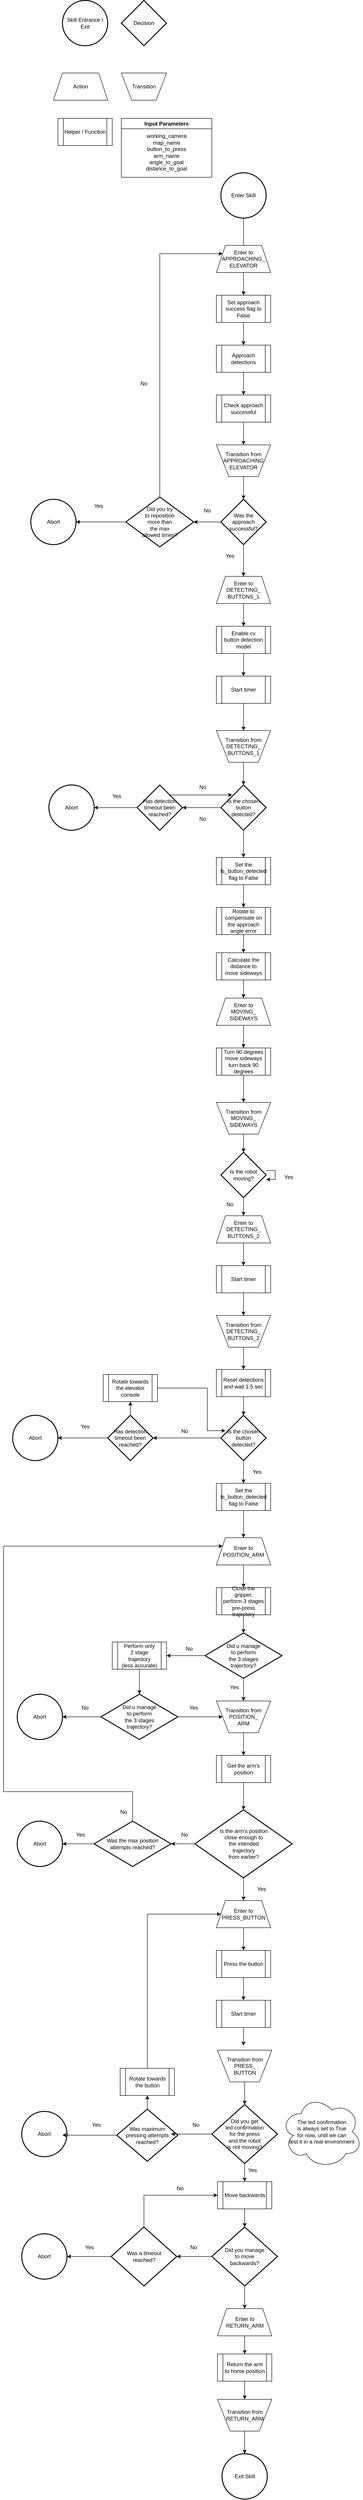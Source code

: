 <mxfile version="22.1.0" type="device">
  <diagram name="Page-1" id="PtlgWNLCU4Q7x1VAp3gz">
    <mxGraphModel dx="3278" dy="908" grid="1" gridSize="10" guides="1" tooltips="1" connect="1" arrows="1" fold="1" page="1" pageScale="1" pageWidth="850" pageHeight="1100" math="0" shadow="0">
      <root>
        <mxCell id="0" />
        <mxCell id="1" parent="0" />
        <mxCell id="Ud5licipkgczo_LB4KbV-1" value="Skill Entrance \ Exit" style="strokeWidth=2;html=1;shape=mxgraph.flowchart.start_2;whiteSpace=wrap;" vertex="1" parent="1">
          <mxGeometry x="-810" y="30" width="100" height="100" as="geometry" />
        </mxCell>
        <mxCell id="Ud5licipkgczo_LB4KbV-3" value="Decision" style="strokeWidth=2;html=1;shape=mxgraph.flowchart.decision;whiteSpace=wrap;" vertex="1" parent="1">
          <mxGeometry x="-680" y="30" width="100" height="100" as="geometry" />
        </mxCell>
        <mxCell id="Ud5licipkgczo_LB4KbV-5" value="Helper / Function" style="shape=process;whiteSpace=wrap;html=1;backgroundOutline=1;" vertex="1" parent="1">
          <mxGeometry x="-820" y="290" width="120" height="60" as="geometry" />
        </mxCell>
        <mxCell id="Ud5licipkgczo_LB4KbV-6" value="Action" style="shape=trapezoid;perimeter=trapezoidPerimeter;whiteSpace=wrap;html=1;fixedSize=1;" vertex="1" parent="1">
          <mxGeometry x="-830" y="190" width="120" height="60" as="geometry" />
        </mxCell>
        <mxCell id="Ud5licipkgczo_LB4KbV-8" value="Transition" style="verticalLabelPosition=middle;verticalAlign=middle;html=1;shape=trapezoid;perimeter=trapezoidPerimeter;whiteSpace=wrap;size=0.23;arcSize=10;flipV=1;labelPosition=center;align=center;" vertex="1" parent="1">
          <mxGeometry x="-680" y="190" width="100" height="60" as="geometry" />
        </mxCell>
        <mxCell id="Ud5licipkgczo_LB4KbV-11" style="edgeStyle=orthogonalEdgeStyle;rounded=0;orthogonalLoop=1;jettySize=auto;html=1;entryX=0.5;entryY=0;entryDx=0;entryDy=0;" edge="1" parent="1" source="Ud5licipkgczo_LB4KbV-9">
          <mxGeometry relative="1" as="geometry">
            <mxPoint x="-410" y="580" as="targetPoint" />
          </mxGeometry>
        </mxCell>
        <mxCell id="Ud5licipkgczo_LB4KbV-9" value="Enter Skill" style="strokeWidth=2;html=1;shape=mxgraph.flowchart.start_2;whiteSpace=wrap;" vertex="1" parent="1">
          <mxGeometry x="-460" y="410" width="100" height="100" as="geometry" />
        </mxCell>
        <mxCell id="Ud5licipkgczo_LB4KbV-16" style="edgeStyle=orthogonalEdgeStyle;rounded=0;orthogonalLoop=1;jettySize=auto;html=1;" edge="1" parent="1" source="Ud5licipkgczo_LB4KbV-12" target="Ud5licipkgczo_LB4KbV-15">
          <mxGeometry relative="1" as="geometry" />
        </mxCell>
        <mxCell id="Ud5licipkgczo_LB4KbV-12" value="&lt;div&gt;Set approach&lt;/div&gt;&lt;div&gt;success flag to&lt;/div&gt;&lt;div&gt;False&lt;br&gt;&lt;/div&gt;" style="shape=process;whiteSpace=wrap;html=1;backgroundOutline=1;" vertex="1" parent="1">
          <mxGeometry x="-470" y="680" width="120" height="60" as="geometry" />
        </mxCell>
        <mxCell id="Ud5licipkgczo_LB4KbV-14" style="edgeStyle=orthogonalEdgeStyle;rounded=0;orthogonalLoop=1;jettySize=auto;html=1;" edge="1" parent="1" source="Ud5licipkgczo_LB4KbV-13" target="Ud5licipkgczo_LB4KbV-12">
          <mxGeometry relative="1" as="geometry" />
        </mxCell>
        <mxCell id="Ud5licipkgczo_LB4KbV-13" value="Enter to&lt;br&gt;APPROACHING_&lt;br&gt;ELEVATOR" style="shape=trapezoid;perimeter=trapezoidPerimeter;whiteSpace=wrap;html=1;fixedSize=1;" vertex="1" parent="1">
          <mxGeometry x="-470" y="570" width="120" height="60" as="geometry" />
        </mxCell>
        <mxCell id="Ud5licipkgczo_LB4KbV-18" style="edgeStyle=orthogonalEdgeStyle;rounded=0;orthogonalLoop=1;jettySize=auto;html=1;entryX=0.5;entryY=0;entryDx=0;entryDy=0;" edge="1" parent="1" source="Ud5licipkgczo_LB4KbV-15" target="Ud5licipkgczo_LB4KbV-17">
          <mxGeometry relative="1" as="geometry" />
        </mxCell>
        <mxCell id="Ud5licipkgczo_LB4KbV-15" value="Approach detections" style="shape=process;whiteSpace=wrap;html=1;backgroundOutline=1;" vertex="1" parent="1">
          <mxGeometry x="-470" y="790" width="120" height="60" as="geometry" />
        </mxCell>
        <mxCell id="Ud5licipkgczo_LB4KbV-20" style="edgeStyle=orthogonalEdgeStyle;rounded=0;orthogonalLoop=1;jettySize=auto;html=1;" edge="1" parent="1" source="Ud5licipkgczo_LB4KbV-17" target="Ud5licipkgczo_LB4KbV-19">
          <mxGeometry relative="1" as="geometry" />
        </mxCell>
        <mxCell id="Ud5licipkgczo_LB4KbV-17" value="Check approach successful" style="shape=process;whiteSpace=wrap;html=1;backgroundOutline=1;" vertex="1" parent="1">
          <mxGeometry x="-470" y="900" width="120" height="60" as="geometry" />
        </mxCell>
        <mxCell id="Ud5licipkgczo_LB4KbV-19" value="&lt;div&gt;Transition from&lt;/div&gt;&lt;div&gt;APPROACHING&lt;br&gt;ELEVATOR&lt;br&gt;&lt;/div&gt;" style="verticalLabelPosition=middle;verticalAlign=middle;html=1;shape=trapezoid;perimeter=trapezoidPerimeter;whiteSpace=wrap;size=0.23;arcSize=10;flipV=1;labelPosition=center;align=center;" vertex="1" parent="1">
          <mxGeometry x="-470" y="1010" width="120" height="70" as="geometry" />
        </mxCell>
        <mxCell id="Ud5licipkgczo_LB4KbV-26" style="edgeStyle=orthogonalEdgeStyle;rounded=0;orthogonalLoop=1;jettySize=auto;html=1;" edge="1" parent="1" source="Ud5licipkgczo_LB4KbV-22" target="Ud5licipkgczo_LB4KbV-25">
          <mxGeometry relative="1" as="geometry" />
        </mxCell>
        <mxCell id="Ud5licipkgczo_LB4KbV-35" style="edgeStyle=orthogonalEdgeStyle;rounded=0;orthogonalLoop=1;jettySize=auto;html=1;" edge="1" parent="1" source="Ud5licipkgczo_LB4KbV-22" target="Ud5licipkgczo_LB4KbV-34">
          <mxGeometry relative="1" as="geometry" />
        </mxCell>
        <mxCell id="Ud5licipkgczo_LB4KbV-22" value="&lt;div&gt;Was the&lt;/div&gt;&lt;div&gt;approach&lt;/div&gt;&lt;div&gt;successful?&lt;br&gt;&lt;/div&gt;" style="strokeWidth=2;html=1;shape=mxgraph.flowchart.decision;whiteSpace=wrap;" vertex="1" parent="1">
          <mxGeometry x="-460" y="1130" width="100" height="100" as="geometry" />
        </mxCell>
        <mxCell id="Ud5licipkgczo_LB4KbV-23" style="edgeStyle=orthogonalEdgeStyle;rounded=0;orthogonalLoop=1;jettySize=auto;html=1;entryX=0.5;entryY=0;entryDx=0;entryDy=0;entryPerimeter=0;" edge="1" parent="1" source="Ud5licipkgczo_LB4KbV-19" target="Ud5licipkgczo_LB4KbV-22">
          <mxGeometry relative="1" as="geometry" />
        </mxCell>
        <mxCell id="Ud5licipkgczo_LB4KbV-27" style="edgeStyle=orthogonalEdgeStyle;rounded=0;orthogonalLoop=1;jettySize=auto;html=1;entryX=0;entryY=0.25;entryDx=0;entryDy=0;" edge="1" parent="1" source="Ud5licipkgczo_LB4KbV-25" target="Ud5licipkgczo_LB4KbV-13">
          <mxGeometry relative="1" as="geometry">
            <Array as="points">
              <mxPoint x="-595" y="589" />
            </Array>
          </mxGeometry>
        </mxCell>
        <mxCell id="Ud5licipkgczo_LB4KbV-33" style="edgeStyle=orthogonalEdgeStyle;rounded=0;orthogonalLoop=1;jettySize=auto;html=1;" edge="1" parent="1" source="Ud5licipkgczo_LB4KbV-25" target="Ud5licipkgczo_LB4KbV-32">
          <mxGeometry relative="1" as="geometry" />
        </mxCell>
        <mxCell id="Ud5licipkgczo_LB4KbV-25" value="&lt;div&gt;Did you try&lt;/div&gt;&lt;div&gt;to reposition&lt;/div&gt;&lt;div&gt;more than&lt;/div&gt;&lt;div&gt;the max&lt;/div&gt;&lt;div&gt;allowed times?&lt;br&gt;&lt;/div&gt;" style="strokeWidth=2;html=1;shape=mxgraph.flowchart.decision;whiteSpace=wrap;" vertex="1" parent="1">
          <mxGeometry x="-670" y="1125" width="150" height="110" as="geometry" />
        </mxCell>
        <mxCell id="Ud5licipkgczo_LB4KbV-28" value="No" style="text;html=1;strokeColor=none;fillColor=none;align=center;verticalAlign=middle;whiteSpace=wrap;rounded=0;" vertex="1" parent="1">
          <mxGeometry x="-520" y="1140" width="60" height="30" as="geometry" />
        </mxCell>
        <mxCell id="Ud5licipkgczo_LB4KbV-30" value="No" style="text;html=1;strokeColor=none;fillColor=none;align=center;verticalAlign=middle;whiteSpace=wrap;rounded=0;" vertex="1" parent="1">
          <mxGeometry x="-660" y="860" width="60" height="30" as="geometry" />
        </mxCell>
        <mxCell id="Ud5licipkgczo_LB4KbV-31" value="Yes" style="text;html=1;strokeColor=none;fillColor=none;align=center;verticalAlign=middle;whiteSpace=wrap;rounded=0;" vertex="1" parent="1">
          <mxGeometry x="-760" y="1130" width="60" height="30" as="geometry" />
        </mxCell>
        <mxCell id="Ud5licipkgczo_LB4KbV-32" value="Abort" style="strokeWidth=2;html=1;shape=mxgraph.flowchart.start_2;whiteSpace=wrap;" vertex="1" parent="1">
          <mxGeometry x="-880" y="1130" width="100" height="100" as="geometry" />
        </mxCell>
        <mxCell id="Ud5licipkgczo_LB4KbV-42" style="edgeStyle=orthogonalEdgeStyle;rounded=0;orthogonalLoop=1;jettySize=auto;html=1;" edge="1" parent="1" source="Ud5licipkgczo_LB4KbV-34" target="Ud5licipkgczo_LB4KbV-41">
          <mxGeometry relative="1" as="geometry" />
        </mxCell>
        <mxCell id="Ud5licipkgczo_LB4KbV-34" value="Enter to&lt;br&gt;DETECTING_&lt;br&gt;BUTTONS_1" style="shape=trapezoid;perimeter=trapezoidPerimeter;whiteSpace=wrap;html=1;fixedSize=1;" vertex="1" parent="1">
          <mxGeometry x="-470" y="1300" width="120" height="60" as="geometry" />
        </mxCell>
        <mxCell id="Ud5licipkgczo_LB4KbV-36" value="Yes" style="text;html=1;strokeColor=none;fillColor=none;align=center;verticalAlign=middle;whiteSpace=wrap;rounded=0;" vertex="1" parent="1">
          <mxGeometry x="-470" y="1240" width="60" height="30" as="geometry" />
        </mxCell>
        <mxCell id="Ud5licipkgczo_LB4KbV-39" value="Input Parameters" style="swimlane;whiteSpace=wrap;html=1;" vertex="1" parent="1">
          <mxGeometry x="-680" y="290" width="200" height="130" as="geometry" />
        </mxCell>
        <mxCell id="Ud5licipkgczo_LB4KbV-40" value="&lt;div&gt;working_camera&lt;/div&gt;&lt;div&gt;map_name&lt;/div&gt;&lt;div&gt;button_to_press&lt;/div&gt;&lt;div&gt;arm_name&lt;/div&gt;&lt;div&gt;angle_to_goal&lt;/div&gt;&lt;div&gt;distance_to_goal&lt;br&gt;&lt;/div&gt;" style="text;html=1;strokeColor=none;fillColor=none;align=center;verticalAlign=middle;whiteSpace=wrap;rounded=0;" vertex="1" parent="Ud5licipkgczo_LB4KbV-39">
          <mxGeometry x="70" y="60" width="60" height="30" as="geometry" />
        </mxCell>
        <mxCell id="Ud5licipkgczo_LB4KbV-44" style="edgeStyle=orthogonalEdgeStyle;rounded=0;orthogonalLoop=1;jettySize=auto;html=1;" edge="1" parent="1" source="Ud5licipkgczo_LB4KbV-41" target="Ud5licipkgczo_LB4KbV-43">
          <mxGeometry relative="1" as="geometry" />
        </mxCell>
        <mxCell id="Ud5licipkgczo_LB4KbV-41" value="&lt;div&gt;Enable cv&lt;/div&gt;&lt;div&gt;button detection&lt;/div&gt;&lt;div&gt;model&lt;br&gt;&lt;/div&gt;" style="shape=process;whiteSpace=wrap;html=1;backgroundOutline=1;" vertex="1" parent="1">
          <mxGeometry x="-470" y="1410" width="120" height="60" as="geometry" />
        </mxCell>
        <mxCell id="Ud5licipkgczo_LB4KbV-46" style="edgeStyle=orthogonalEdgeStyle;rounded=0;orthogonalLoop=1;jettySize=auto;html=1;entryX=0.5;entryY=0;entryDx=0;entryDy=0;" edge="1" parent="1" source="Ud5licipkgczo_LB4KbV-43" target="Ud5licipkgczo_LB4KbV-45">
          <mxGeometry relative="1" as="geometry" />
        </mxCell>
        <mxCell id="Ud5licipkgczo_LB4KbV-43" value="Start timer" style="shape=process;whiteSpace=wrap;html=1;backgroundOutline=1;" vertex="1" parent="1">
          <mxGeometry x="-470" y="1520" width="120" height="60" as="geometry" />
        </mxCell>
        <mxCell id="Ud5licipkgczo_LB4KbV-48" style="edgeStyle=orthogonalEdgeStyle;rounded=0;orthogonalLoop=1;jettySize=auto;html=1;" edge="1" parent="1" source="Ud5licipkgczo_LB4KbV-45" target="Ud5licipkgczo_LB4KbV-47">
          <mxGeometry relative="1" as="geometry" />
        </mxCell>
        <mxCell id="Ud5licipkgczo_LB4KbV-45" value="&lt;div&gt;Transition from&lt;/div&gt;DETECTING_&lt;br&gt;BUTTONS_1" style="verticalLabelPosition=middle;verticalAlign=middle;html=1;shape=trapezoid;perimeter=trapezoidPerimeter;whiteSpace=wrap;size=0.23;arcSize=10;flipV=1;labelPosition=center;align=center;" vertex="1" parent="1">
          <mxGeometry x="-470" y="1640" width="120" height="70" as="geometry" />
        </mxCell>
        <mxCell id="Ud5licipkgczo_LB4KbV-50" style="edgeStyle=orthogonalEdgeStyle;rounded=0;orthogonalLoop=1;jettySize=auto;html=1;" edge="1" parent="1" source="Ud5licipkgczo_LB4KbV-47" target="Ud5licipkgczo_LB4KbV-49">
          <mxGeometry relative="1" as="geometry" />
        </mxCell>
        <mxCell id="Ud5licipkgczo_LB4KbV-58" style="edgeStyle=orthogonalEdgeStyle;rounded=0;orthogonalLoop=1;jettySize=auto;html=1;" edge="1" parent="1" source="Ud5licipkgczo_LB4KbV-47" target="Ud5licipkgczo_LB4KbV-57">
          <mxGeometry relative="1" as="geometry" />
        </mxCell>
        <mxCell id="Ud5licipkgczo_LB4KbV-47" value="&lt;div&gt;Is the chosen&lt;/div&gt;&lt;div&gt;button&lt;/div&gt;&lt;div&gt;detected?&lt;br&gt;&lt;/div&gt;" style="strokeWidth=2;html=1;shape=mxgraph.flowchart.decision;whiteSpace=wrap;" vertex="1" parent="1">
          <mxGeometry x="-460" y="1760" width="100" height="100" as="geometry" />
        </mxCell>
        <mxCell id="Ud5licipkgczo_LB4KbV-49" value="&lt;div&gt;Has detection&lt;/div&gt;&lt;div&gt;timeout been&lt;/div&gt;&lt;div&gt;reached?&lt;br&gt;&lt;/div&gt;" style="strokeWidth=2;html=1;shape=mxgraph.flowchart.decision;whiteSpace=wrap;" vertex="1" parent="1">
          <mxGeometry x="-645" y="1760" width="100" height="100" as="geometry" />
        </mxCell>
        <mxCell id="Ud5licipkgczo_LB4KbV-51" value="Abort" style="strokeWidth=2;html=1;shape=mxgraph.flowchart.start_2;whiteSpace=wrap;" vertex="1" parent="1">
          <mxGeometry x="-840" y="1760" width="100" height="100" as="geometry" />
        </mxCell>
        <mxCell id="Ud5licipkgczo_LB4KbV-52" style="edgeStyle=orthogonalEdgeStyle;rounded=0;orthogonalLoop=1;jettySize=auto;html=1;entryX=1;entryY=0.5;entryDx=0;entryDy=0;entryPerimeter=0;" edge="1" parent="1" source="Ud5licipkgczo_LB4KbV-49" target="Ud5licipkgczo_LB4KbV-51">
          <mxGeometry relative="1" as="geometry" />
        </mxCell>
        <mxCell id="Ud5licipkgczo_LB4KbV-53" value="No" style="text;html=1;strokeColor=none;fillColor=none;align=center;verticalAlign=middle;whiteSpace=wrap;rounded=0;" vertex="1" parent="1">
          <mxGeometry x="-530" y="1820" width="60" height="30" as="geometry" />
        </mxCell>
        <mxCell id="Ud5licipkgczo_LB4KbV-54" value="Yes" style="text;html=1;strokeColor=none;fillColor=none;align=center;verticalAlign=middle;whiteSpace=wrap;rounded=0;" vertex="1" parent="1">
          <mxGeometry x="-720" y="1770" width="60" height="30" as="geometry" />
        </mxCell>
        <mxCell id="Ud5licipkgczo_LB4KbV-55" style="edgeStyle=orthogonalEdgeStyle;rounded=0;orthogonalLoop=1;jettySize=auto;html=1;entryX=0.25;entryY=0.22;entryDx=0;entryDy=0;entryPerimeter=0;exitX=0.72;exitY=0.25;exitDx=0;exitDy=0;exitPerimeter=0;" edge="1" parent="1" source="Ud5licipkgczo_LB4KbV-49" target="Ud5licipkgczo_LB4KbV-47">
          <mxGeometry relative="1" as="geometry">
            <Array as="points">
              <mxPoint x="-573" y="1782" />
            </Array>
          </mxGeometry>
        </mxCell>
        <mxCell id="Ud5licipkgczo_LB4KbV-56" value="No" style="text;html=1;strokeColor=none;fillColor=none;align=center;verticalAlign=middle;whiteSpace=wrap;rounded=0;" vertex="1" parent="1">
          <mxGeometry x="-530" y="1750" width="60" height="30" as="geometry" />
        </mxCell>
        <mxCell id="Ud5licipkgczo_LB4KbV-60" style="edgeStyle=orthogonalEdgeStyle;rounded=0;orthogonalLoop=1;jettySize=auto;html=1;" edge="1" parent="1" source="Ud5licipkgczo_LB4KbV-57" target="Ud5licipkgczo_LB4KbV-59">
          <mxGeometry relative="1" as="geometry" />
        </mxCell>
        <mxCell id="Ud5licipkgczo_LB4KbV-57" value="&lt;div&gt;Set the&lt;/div&gt;&lt;div&gt;Is_button_detected&lt;/div&gt;&lt;div&gt;flag to False&lt;br&gt;&lt;/div&gt;" style="shape=process;whiteSpace=wrap;html=1;backgroundOutline=1;" vertex="1" parent="1">
          <mxGeometry x="-470" y="1920" width="120" height="60" as="geometry" />
        </mxCell>
        <mxCell id="Ud5licipkgczo_LB4KbV-62" style="edgeStyle=orthogonalEdgeStyle;rounded=0;orthogonalLoop=1;jettySize=auto;html=1;entryX=0.5;entryY=0;entryDx=0;entryDy=0;" edge="1" parent="1" source="Ud5licipkgczo_LB4KbV-59" target="Ud5licipkgczo_LB4KbV-61">
          <mxGeometry relative="1" as="geometry" />
        </mxCell>
        <mxCell id="Ud5licipkgczo_LB4KbV-59" value="&lt;div&gt;Rotate to&lt;/div&gt;&lt;div&gt;compensate on&lt;/div&gt;&lt;div&gt;the approach&lt;/div&gt;&lt;div&gt;angle error&lt;br&gt;&lt;/div&gt;" style="shape=process;whiteSpace=wrap;html=1;backgroundOutline=1;" vertex="1" parent="1">
          <mxGeometry x="-470" y="2030" width="120" height="60" as="geometry" />
        </mxCell>
        <mxCell id="Ud5licipkgczo_LB4KbV-64" style="edgeStyle=orthogonalEdgeStyle;rounded=0;orthogonalLoop=1;jettySize=auto;html=1;entryX=0.5;entryY=0;entryDx=0;entryDy=0;" edge="1" parent="1" source="Ud5licipkgczo_LB4KbV-61">
          <mxGeometry relative="1" as="geometry">
            <mxPoint x="-410" y="2230" as="targetPoint" />
          </mxGeometry>
        </mxCell>
        <mxCell id="Ud5licipkgczo_LB4KbV-61" value="&lt;div&gt;Calculate the&lt;/div&gt;&lt;div&gt;distance to&lt;/div&gt;&lt;div&gt;move sideways&lt;br&gt;&lt;/div&gt;" style="shape=process;whiteSpace=wrap;html=1;backgroundOutline=1;" vertex="1" parent="1">
          <mxGeometry x="-470" y="2130" width="120" height="60" as="geometry" />
        </mxCell>
        <mxCell id="Ud5licipkgczo_LB4KbV-67" style="edgeStyle=orthogonalEdgeStyle;rounded=0;orthogonalLoop=1;jettySize=auto;html=1;" edge="1" parent="1" source="Ud5licipkgczo_LB4KbV-65" target="Ud5licipkgczo_LB4KbV-66">
          <mxGeometry relative="1" as="geometry" />
        </mxCell>
        <mxCell id="Ud5licipkgczo_LB4KbV-65" value="&lt;div&gt;Enter to&lt;/div&gt;&lt;div&gt;MOVING_&lt;br&gt;SIDEWAYS&lt;br&gt;&lt;/div&gt;" style="shape=trapezoid;perimeter=trapezoidPerimeter;whiteSpace=wrap;html=1;fixedSize=1;" vertex="1" parent="1">
          <mxGeometry x="-470" y="2230" width="120" height="60" as="geometry" />
        </mxCell>
        <mxCell id="Ud5licipkgczo_LB4KbV-69" style="edgeStyle=orthogonalEdgeStyle;rounded=0;orthogonalLoop=1;jettySize=auto;html=1;entryX=0.5;entryY=0;entryDx=0;entryDy=0;" edge="1" parent="1" source="Ud5licipkgczo_LB4KbV-66" target="Ud5licipkgczo_LB4KbV-68">
          <mxGeometry relative="1" as="geometry" />
        </mxCell>
        <mxCell id="Ud5licipkgczo_LB4KbV-66" value="&lt;div&gt;Turn 90 degrees&lt;/div&gt;&lt;div&gt;move sideways&lt;/div&gt;&lt;div&gt;turn back 90 degrees&lt;br&gt;&lt;/div&gt;" style="shape=process;whiteSpace=wrap;html=1;backgroundOutline=1;" vertex="1" parent="1">
          <mxGeometry x="-470" y="2340" width="120" height="60" as="geometry" />
        </mxCell>
        <mxCell id="Ud5licipkgczo_LB4KbV-71" style="edgeStyle=orthogonalEdgeStyle;rounded=0;orthogonalLoop=1;jettySize=auto;html=1;" edge="1" parent="1" source="Ud5licipkgczo_LB4KbV-68" target="Ud5licipkgczo_LB4KbV-70">
          <mxGeometry relative="1" as="geometry" />
        </mxCell>
        <mxCell id="Ud5licipkgczo_LB4KbV-68" value="&lt;div&gt;Transition from&lt;/div&gt;MOVING_&lt;br&gt;SIDEWAYS" style="verticalLabelPosition=middle;verticalAlign=middle;html=1;shape=trapezoid;perimeter=trapezoidPerimeter;whiteSpace=wrap;size=0.23;arcSize=10;flipV=1;labelPosition=center;align=center;" vertex="1" parent="1">
          <mxGeometry x="-470" y="2460" width="120" height="70" as="geometry" />
        </mxCell>
        <mxCell id="Ud5licipkgczo_LB4KbV-75" style="edgeStyle=orthogonalEdgeStyle;rounded=0;orthogonalLoop=1;jettySize=auto;html=1;entryX=0.5;entryY=0;entryDx=0;entryDy=0;" edge="1" parent="1" source="Ud5licipkgczo_LB4KbV-70" target="Ud5licipkgczo_LB4KbV-74">
          <mxGeometry relative="1" as="geometry" />
        </mxCell>
        <mxCell id="Ud5licipkgczo_LB4KbV-70" value="&lt;div&gt;Is the robot&lt;/div&gt;&lt;div&gt;moving?&lt;br&gt;&lt;/div&gt;" style="strokeWidth=2;html=1;shape=mxgraph.flowchart.decision;whiteSpace=wrap;" vertex="1" parent="1">
          <mxGeometry x="-460" y="2570" width="100" height="100" as="geometry" />
        </mxCell>
        <mxCell id="Ud5licipkgczo_LB4KbV-72" style="edgeStyle=orthogonalEdgeStyle;rounded=0;orthogonalLoop=1;jettySize=auto;html=1;" edge="1" parent="1" source="Ud5licipkgczo_LB4KbV-70" target="Ud5licipkgczo_LB4KbV-70">
          <mxGeometry relative="1" as="geometry" />
        </mxCell>
        <mxCell id="Ud5licipkgczo_LB4KbV-73" value="Yes" style="text;html=1;strokeColor=none;fillColor=none;align=center;verticalAlign=middle;whiteSpace=wrap;rounded=0;" vertex="1" parent="1">
          <mxGeometry x="-340" y="2610" width="60" height="30" as="geometry" />
        </mxCell>
        <mxCell id="Ud5licipkgczo_LB4KbV-78" style="edgeStyle=orthogonalEdgeStyle;rounded=0;orthogonalLoop=1;jettySize=auto;html=1;" edge="1" parent="1" source="Ud5licipkgczo_LB4KbV-74">
          <mxGeometry relative="1" as="geometry">
            <mxPoint x="-410" y="2820" as="targetPoint" />
          </mxGeometry>
        </mxCell>
        <mxCell id="Ud5licipkgczo_LB4KbV-74" value="&lt;div&gt;Enter to&lt;/div&gt;DETECTING_&lt;br&gt;BUTTONS_2" style="shape=trapezoid;perimeter=trapezoidPerimeter;whiteSpace=wrap;html=1;fixedSize=1;" vertex="1" parent="1">
          <mxGeometry x="-470" y="2710" width="120" height="60" as="geometry" />
        </mxCell>
        <mxCell id="Ud5licipkgczo_LB4KbV-76" value="No" style="text;html=1;strokeColor=none;fillColor=none;align=center;verticalAlign=middle;whiteSpace=wrap;rounded=0;" vertex="1" parent="1">
          <mxGeometry x="-470" y="2670" width="60" height="30" as="geometry" />
        </mxCell>
        <mxCell id="Ud5licipkgczo_LB4KbV-82" style="edgeStyle=orthogonalEdgeStyle;rounded=0;orthogonalLoop=1;jettySize=auto;html=1;entryX=0.5;entryY=0;entryDx=0;entryDy=0;" edge="1" parent="1" source="Ud5licipkgczo_LB4KbV-79" target="Ud5licipkgczo_LB4KbV-81">
          <mxGeometry relative="1" as="geometry" />
        </mxCell>
        <mxCell id="Ud5licipkgczo_LB4KbV-79" value="Start timer" style="shape=process;whiteSpace=wrap;html=1;backgroundOutline=1;" vertex="1" parent="1">
          <mxGeometry x="-470" y="2820" width="120" height="60" as="geometry" />
        </mxCell>
        <mxCell id="Ud5licipkgczo_LB4KbV-84" style="edgeStyle=orthogonalEdgeStyle;rounded=0;orthogonalLoop=1;jettySize=auto;html=1;entryX=0.5;entryY=0;entryDx=0;entryDy=0;" edge="1" parent="1" source="Ud5licipkgczo_LB4KbV-81" target="Ud5licipkgczo_LB4KbV-83">
          <mxGeometry relative="1" as="geometry" />
        </mxCell>
        <mxCell id="Ud5licipkgczo_LB4KbV-81" value="&lt;div&gt;Transition from&lt;/div&gt;DETECTING_&lt;br&gt;BUTTONS_2" style="verticalLabelPosition=middle;verticalAlign=middle;html=1;shape=trapezoid;perimeter=trapezoidPerimeter;whiteSpace=wrap;size=0.23;arcSize=10;flipV=1;labelPosition=center;align=center;" vertex="1" parent="1">
          <mxGeometry x="-470" y="2930" width="120" height="70" as="geometry" />
        </mxCell>
        <mxCell id="Ud5licipkgczo_LB4KbV-86" style="edgeStyle=orthogonalEdgeStyle;rounded=0;orthogonalLoop=1;jettySize=auto;html=1;" edge="1" parent="1" source="Ud5licipkgczo_LB4KbV-83" target="Ud5licipkgczo_LB4KbV-85">
          <mxGeometry relative="1" as="geometry" />
        </mxCell>
        <mxCell id="Ud5licipkgczo_LB4KbV-83" value="&lt;div&gt;Reset detections&lt;/div&gt;&lt;div&gt;and wait 1.5 sec&lt;br&gt;&lt;/div&gt;" style="shape=process;whiteSpace=wrap;html=1;backgroundOutline=1;" vertex="1" parent="1">
          <mxGeometry x="-470" y="3049" width="120" height="60" as="geometry" />
        </mxCell>
        <mxCell id="Ud5licipkgczo_LB4KbV-88" style="edgeStyle=orthogonalEdgeStyle;rounded=0;orthogonalLoop=1;jettySize=auto;html=1;" edge="1" parent="1" source="Ud5licipkgczo_LB4KbV-85" target="Ud5licipkgczo_LB4KbV-87">
          <mxGeometry relative="1" as="geometry" />
        </mxCell>
        <mxCell id="Ud5licipkgczo_LB4KbV-97" style="edgeStyle=orthogonalEdgeStyle;rounded=0;orthogonalLoop=1;jettySize=auto;html=1;" edge="1" parent="1" source="Ud5licipkgczo_LB4KbV-85" target="Ud5licipkgczo_LB4KbV-96">
          <mxGeometry relative="1" as="geometry" />
        </mxCell>
        <mxCell id="Ud5licipkgczo_LB4KbV-85" value="&lt;div&gt;Is the chosen&lt;/div&gt;&lt;div&gt;button&lt;/div&gt;&lt;div&gt;detected?&lt;br&gt;&lt;/div&gt;" style="strokeWidth=2;html=1;shape=mxgraph.flowchart.decision;whiteSpace=wrap;" vertex="1" parent="1">
          <mxGeometry x="-460" y="3150" width="100" height="100" as="geometry" />
        </mxCell>
        <mxCell id="Ud5licipkgczo_LB4KbV-94" style="edgeStyle=orthogonalEdgeStyle;rounded=0;orthogonalLoop=1;jettySize=auto;html=1;entryX=0.5;entryY=1;entryDx=0;entryDy=0;" edge="1" parent="1" source="Ud5licipkgczo_LB4KbV-87" target="Ud5licipkgczo_LB4KbV-93">
          <mxGeometry relative="1" as="geometry" />
        </mxCell>
        <mxCell id="Ud5licipkgczo_LB4KbV-87" value="&lt;div&gt;Has detection&lt;/div&gt;&lt;div&gt;timeout been&lt;/div&gt;&lt;div&gt;reached?&lt;br&gt;&lt;/div&gt;" style="strokeWidth=2;html=1;shape=mxgraph.flowchart.decision;whiteSpace=wrap;" vertex="1" parent="1">
          <mxGeometry x="-710" y="3150" width="100" height="100" as="geometry" />
        </mxCell>
        <mxCell id="Ud5licipkgczo_LB4KbV-89" value="Abort" style="strokeWidth=2;html=1;shape=mxgraph.flowchart.start_2;whiteSpace=wrap;" vertex="1" parent="1">
          <mxGeometry x="-920" y="3150" width="100" height="100" as="geometry" />
        </mxCell>
        <mxCell id="Ud5licipkgczo_LB4KbV-90" style="edgeStyle=orthogonalEdgeStyle;rounded=0;orthogonalLoop=1;jettySize=auto;html=1;entryX=1;entryY=0.5;entryDx=0;entryDy=0;entryPerimeter=0;" edge="1" parent="1" source="Ud5licipkgczo_LB4KbV-87" target="Ud5licipkgczo_LB4KbV-89">
          <mxGeometry relative="1" as="geometry" />
        </mxCell>
        <mxCell id="Ud5licipkgczo_LB4KbV-91" value="Yes" style="text;html=1;strokeColor=none;fillColor=none;align=center;verticalAlign=middle;whiteSpace=wrap;rounded=0;" vertex="1" parent="1">
          <mxGeometry x="-790" y="3160" width="60" height="30" as="geometry" />
        </mxCell>
        <mxCell id="Ud5licipkgczo_LB4KbV-92" value="No" style="text;html=1;strokeColor=none;fillColor=none;align=center;verticalAlign=middle;whiteSpace=wrap;rounded=0;" vertex="1" parent="1">
          <mxGeometry x="-570" y="3170" width="60" height="30" as="geometry" />
        </mxCell>
        <mxCell id="Ud5licipkgczo_LB4KbV-93" value="&lt;div&gt;Rotate towards&lt;/div&gt;&lt;div&gt;the elevator&lt;/div&gt;&lt;div&gt;console&lt;br&gt;&lt;/div&gt;" style="shape=process;whiteSpace=wrap;html=1;backgroundOutline=1;" vertex="1" parent="1">
          <mxGeometry x="-720" y="3060" width="120" height="60" as="geometry" />
        </mxCell>
        <mxCell id="Ud5licipkgczo_LB4KbV-95" style="edgeStyle=orthogonalEdgeStyle;rounded=0;orthogonalLoop=1;jettySize=auto;html=1;" edge="1" parent="1" source="Ud5licipkgczo_LB4KbV-93">
          <mxGeometry relative="1" as="geometry">
            <mxPoint x="-450" y="3184" as="targetPoint" />
            <Array as="points">
              <mxPoint x="-490" y="3090" />
              <mxPoint x="-490" y="3184" />
            </Array>
          </mxGeometry>
        </mxCell>
        <mxCell id="Ud5licipkgczo_LB4KbV-100" style="edgeStyle=orthogonalEdgeStyle;rounded=0;orthogonalLoop=1;jettySize=auto;html=1;" edge="1" parent="1" source="Ud5licipkgczo_LB4KbV-96" target="Ud5licipkgczo_LB4KbV-99">
          <mxGeometry relative="1" as="geometry" />
        </mxCell>
        <mxCell id="Ud5licipkgczo_LB4KbV-96" value="&lt;div&gt;Set the&lt;/div&gt;&lt;div&gt;Is_button_detected&lt;/div&gt;&lt;div&gt;flag to False&lt;br&gt;&lt;/div&gt;" style="shape=process;whiteSpace=wrap;html=1;backgroundOutline=1;" vertex="1" parent="1">
          <mxGeometry x="-470" y="3300" width="120" height="60" as="geometry" />
        </mxCell>
        <mxCell id="Ud5licipkgczo_LB4KbV-98" value="Yes" style="text;html=1;strokeColor=none;fillColor=none;align=center;verticalAlign=middle;whiteSpace=wrap;rounded=0;" vertex="1" parent="1">
          <mxGeometry x="-410" y="3260" width="60" height="30" as="geometry" />
        </mxCell>
        <mxCell id="Ud5licipkgczo_LB4KbV-102" style="edgeStyle=orthogonalEdgeStyle;rounded=0;orthogonalLoop=1;jettySize=auto;html=1;" edge="1" parent="1" source="Ud5licipkgczo_LB4KbV-99" target="Ud5licipkgczo_LB4KbV-101">
          <mxGeometry relative="1" as="geometry" />
        </mxCell>
        <mxCell id="Ud5licipkgczo_LB4KbV-99" value="&lt;div&gt;Enter to&lt;/div&gt;POSITION_ARM" style="shape=trapezoid;perimeter=trapezoidPerimeter;whiteSpace=wrap;html=1;fixedSize=1;" vertex="1" parent="1">
          <mxGeometry x="-470" y="3420" width="120" height="60" as="geometry" />
        </mxCell>
        <mxCell id="Ud5licipkgczo_LB4KbV-105" style="edgeStyle=orthogonalEdgeStyle;rounded=0;orthogonalLoop=1;jettySize=auto;html=1;" edge="1" parent="1" source="Ud5licipkgczo_LB4KbV-101" target="Ud5licipkgczo_LB4KbV-104">
          <mxGeometry relative="1" as="geometry" />
        </mxCell>
        <mxCell id="Ud5licipkgczo_LB4KbV-101" value="&lt;div&gt;Close the gripper,&lt;/div&gt;&lt;div&gt;perform 3 stages&lt;/div&gt;&lt;div&gt;pre-press trajectory&lt;br&gt;&lt;/div&gt;" style="shape=process;whiteSpace=wrap;html=1;backgroundOutline=1;" vertex="1" parent="1">
          <mxGeometry x="-470" y="3530" width="120" height="60" as="geometry" />
        </mxCell>
        <mxCell id="Ud5licipkgczo_LB4KbV-107" style="edgeStyle=orthogonalEdgeStyle;rounded=0;orthogonalLoop=1;jettySize=auto;html=1;entryX=1;entryY=0.5;entryDx=0;entryDy=0;" edge="1" parent="1" source="Ud5licipkgczo_LB4KbV-104" target="Ud5licipkgczo_LB4KbV-106">
          <mxGeometry relative="1" as="geometry" />
        </mxCell>
        <mxCell id="Ud5licipkgczo_LB4KbV-111" style="edgeStyle=orthogonalEdgeStyle;rounded=0;orthogonalLoop=1;jettySize=auto;html=1;entryX=0.5;entryY=0;entryDx=0;entryDy=0;" edge="1" parent="1" source="Ud5licipkgczo_LB4KbV-104" target="Ud5licipkgczo_LB4KbV-110">
          <mxGeometry relative="1" as="geometry" />
        </mxCell>
        <mxCell id="Ud5licipkgczo_LB4KbV-104" value="&lt;div&gt;Did u manage&lt;/div&gt;&lt;div&gt;to perform&lt;/div&gt;&lt;div&gt;the 3 stages&lt;/div&gt;&lt;div&gt;trajectory?&lt;br&gt;&lt;/div&gt;" style="strokeWidth=2;html=1;shape=mxgraph.flowchart.decision;whiteSpace=wrap;" vertex="1" parent="1">
          <mxGeometry x="-495" y="3630" width="170" height="100" as="geometry" />
        </mxCell>
        <mxCell id="Ud5licipkgczo_LB4KbV-109" style="edgeStyle=orthogonalEdgeStyle;rounded=0;orthogonalLoop=1;jettySize=auto;html=1;" edge="1" parent="1" source="Ud5licipkgczo_LB4KbV-106" target="Ud5licipkgczo_LB4KbV-108">
          <mxGeometry relative="1" as="geometry" />
        </mxCell>
        <mxCell id="Ud5licipkgczo_LB4KbV-106" value="&lt;div&gt;Perform only&lt;/div&gt;&lt;div&gt;2 stage&lt;/div&gt;&lt;div&gt;trajectory&lt;/div&gt;&lt;div&gt;(less accurate)&lt;br&gt;&lt;/div&gt;" style="shape=process;whiteSpace=wrap;html=1;backgroundOutline=1;" vertex="1" parent="1">
          <mxGeometry x="-700" y="3650" width="120" height="60" as="geometry" />
        </mxCell>
        <mxCell id="Ud5licipkgczo_LB4KbV-112" style="edgeStyle=orthogonalEdgeStyle;rounded=0;orthogonalLoop=1;jettySize=auto;html=1;entryX=0;entryY=0.5;entryDx=0;entryDy=0;" edge="1" parent="1" source="Ud5licipkgczo_LB4KbV-108" target="Ud5licipkgczo_LB4KbV-110">
          <mxGeometry relative="1" as="geometry" />
        </mxCell>
        <mxCell id="Ud5licipkgczo_LB4KbV-117" style="edgeStyle=orthogonalEdgeStyle;rounded=0;orthogonalLoop=1;jettySize=auto;html=1;" edge="1" parent="1" source="Ud5licipkgczo_LB4KbV-108" target="Ud5licipkgczo_LB4KbV-116">
          <mxGeometry relative="1" as="geometry" />
        </mxCell>
        <mxCell id="Ud5licipkgczo_LB4KbV-108" value="&lt;div&gt;Did u manage&lt;/div&gt;&lt;div&gt;to perform&lt;/div&gt;&lt;div&gt;the 3 stages&lt;/div&gt;&lt;div&gt;trajectory?&lt;br&gt;&lt;/div&gt;" style="strokeWidth=2;html=1;shape=mxgraph.flowchart.decision;whiteSpace=wrap;" vertex="1" parent="1">
          <mxGeometry x="-725" y="3765" width="170" height="100" as="geometry" />
        </mxCell>
        <mxCell id="Ud5licipkgczo_LB4KbV-120" style="edgeStyle=orthogonalEdgeStyle;rounded=0;orthogonalLoop=1;jettySize=auto;html=1;" edge="1" parent="1" source="Ud5licipkgczo_LB4KbV-110" target="Ud5licipkgczo_LB4KbV-119">
          <mxGeometry relative="1" as="geometry" />
        </mxCell>
        <mxCell id="Ud5licipkgczo_LB4KbV-110" value="&lt;div&gt;Transition from&lt;/div&gt;POSITION_&lt;br&gt;ARM" style="verticalLabelPosition=middle;verticalAlign=middle;html=1;shape=trapezoid;perimeter=trapezoidPerimeter;whiteSpace=wrap;size=0.23;arcSize=10;flipV=1;labelPosition=center;align=center;" vertex="1" parent="1">
          <mxGeometry x="-470" y="3780" width="120" height="70" as="geometry" />
        </mxCell>
        <mxCell id="Ud5licipkgczo_LB4KbV-113" value="Yes" style="text;html=1;strokeColor=none;fillColor=none;align=center;verticalAlign=middle;whiteSpace=wrap;rounded=0;" vertex="1" parent="1">
          <mxGeometry x="-460" y="3735" width="60" height="30" as="geometry" />
        </mxCell>
        <mxCell id="Ud5licipkgczo_LB4KbV-114" value="Yes" style="text;html=1;strokeColor=none;fillColor=none;align=center;verticalAlign=middle;whiteSpace=wrap;rounded=0;" vertex="1" parent="1">
          <mxGeometry x="-550" y="3780" width="60" height="30" as="geometry" />
        </mxCell>
        <mxCell id="Ud5licipkgczo_LB4KbV-115" value="No" style="text;html=1;strokeColor=none;fillColor=none;align=center;verticalAlign=middle;whiteSpace=wrap;rounded=0;" vertex="1" parent="1">
          <mxGeometry x="-560" y="3650" width="60" height="30" as="geometry" />
        </mxCell>
        <mxCell id="Ud5licipkgczo_LB4KbV-116" value="Abort" style="strokeWidth=2;html=1;shape=mxgraph.flowchart.start_2;whiteSpace=wrap;" vertex="1" parent="1">
          <mxGeometry x="-910" y="3765" width="100" height="100" as="geometry" />
        </mxCell>
        <mxCell id="Ud5licipkgczo_LB4KbV-118" value="No" style="text;html=1;strokeColor=none;fillColor=none;align=center;verticalAlign=middle;whiteSpace=wrap;rounded=0;" vertex="1" parent="1">
          <mxGeometry x="-790" y="3780" width="60" height="30" as="geometry" />
        </mxCell>
        <mxCell id="Ud5licipkgczo_LB4KbV-119" value="&lt;div&gt;Get the arm&#39;s&lt;/div&gt;&lt;div&gt;position&lt;br&gt;&lt;/div&gt;" style="shape=process;whiteSpace=wrap;html=1;backgroundOutline=1;" vertex="1" parent="1">
          <mxGeometry x="-470" y="3900" width="120" height="60" as="geometry" />
        </mxCell>
        <mxCell id="Ud5licipkgczo_LB4KbV-124" style="edgeStyle=orthogonalEdgeStyle;rounded=0;orthogonalLoop=1;jettySize=auto;html=1;" edge="1" parent="1" source="Ud5licipkgczo_LB4KbV-121" target="Ud5licipkgczo_LB4KbV-123">
          <mxGeometry relative="1" as="geometry" />
        </mxCell>
        <mxCell id="Ud5licipkgczo_LB4KbV-121" value="&lt;div&gt;Is the arm&#39;s position&lt;/div&gt;&lt;div&gt;close enough to&lt;/div&gt;&lt;div&gt;the intended&lt;/div&gt;&lt;div&gt;trajectory&lt;/div&gt;&lt;div&gt;from earlier?&lt;br&gt;&lt;/div&gt;" style="strokeWidth=2;html=1;shape=mxgraph.flowchart.decision;whiteSpace=wrap;" vertex="1" parent="1">
          <mxGeometry x="-517.5" y="4020" width="215" height="150" as="geometry" />
        </mxCell>
        <mxCell id="Ud5licipkgczo_LB4KbV-122" style="edgeStyle=orthogonalEdgeStyle;rounded=0;orthogonalLoop=1;jettySize=auto;html=1;entryX=0.5;entryY=0;entryDx=0;entryDy=0;entryPerimeter=0;" edge="1" parent="1" source="Ud5licipkgczo_LB4KbV-119" target="Ud5licipkgczo_LB4KbV-121">
          <mxGeometry relative="1" as="geometry" />
        </mxCell>
        <mxCell id="Ud5licipkgczo_LB4KbV-135" style="edgeStyle=orthogonalEdgeStyle;rounded=0;orthogonalLoop=1;jettySize=auto;html=1;entryX=0.5;entryY=0;entryDx=0;entryDy=0;" edge="1" parent="1" source="Ud5licipkgczo_LB4KbV-123" target="Ud5licipkgczo_LB4KbV-134">
          <mxGeometry relative="1" as="geometry" />
        </mxCell>
        <mxCell id="Ud5licipkgczo_LB4KbV-123" value="&lt;div&gt;Enter to&lt;/div&gt;PRESS_BUTTON" style="shape=trapezoid;perimeter=trapezoidPerimeter;whiteSpace=wrap;html=1;fixedSize=1;" vertex="1" parent="1">
          <mxGeometry x="-470" y="4220" width="120" height="60" as="geometry" />
        </mxCell>
        <mxCell id="Ud5licipkgczo_LB4KbV-128" style="edgeStyle=orthogonalEdgeStyle;rounded=0;orthogonalLoop=1;jettySize=auto;html=1;" edge="1" parent="1" source="Ud5licipkgczo_LB4KbV-125" target="Ud5licipkgczo_LB4KbV-127">
          <mxGeometry relative="1" as="geometry" />
        </mxCell>
        <mxCell id="Ud5licipkgczo_LB4KbV-132" style="edgeStyle=orthogonalEdgeStyle;rounded=0;orthogonalLoop=1;jettySize=auto;html=1;entryX=0;entryY=0.25;entryDx=0;entryDy=0;" edge="1" parent="1" source="Ud5licipkgczo_LB4KbV-125" target="Ud5licipkgczo_LB4KbV-99">
          <mxGeometry relative="1" as="geometry">
            <Array as="points">
              <mxPoint x="-655" y="3980" />
              <mxPoint x="-940" y="3980" />
              <mxPoint x="-940" y="3439" />
            </Array>
          </mxGeometry>
        </mxCell>
        <mxCell id="Ud5licipkgczo_LB4KbV-125" value="&lt;div&gt;Was the max position&lt;/div&gt;&lt;div&gt;attempts reached?&lt;br&gt;&lt;/div&gt;" style="strokeWidth=2;html=1;shape=mxgraph.flowchart.decision;whiteSpace=wrap;" vertex="1" parent="1">
          <mxGeometry x="-740" y="4045" width="170" height="100" as="geometry" />
        </mxCell>
        <mxCell id="Ud5licipkgczo_LB4KbV-126" style="edgeStyle=orthogonalEdgeStyle;rounded=0;orthogonalLoop=1;jettySize=auto;html=1;entryX=1;entryY=0.5;entryDx=0;entryDy=0;entryPerimeter=0;" edge="1" parent="1" source="Ud5licipkgczo_LB4KbV-121" target="Ud5licipkgczo_LB4KbV-125">
          <mxGeometry relative="1" as="geometry" />
        </mxCell>
        <mxCell id="Ud5licipkgczo_LB4KbV-127" value="Abort" style="strokeWidth=2;html=1;shape=mxgraph.flowchart.start_2;whiteSpace=wrap;" vertex="1" parent="1">
          <mxGeometry x="-910" y="4045" width="100" height="100" as="geometry" />
        </mxCell>
        <mxCell id="Ud5licipkgczo_LB4KbV-129" value="Yes" style="text;html=1;strokeColor=none;fillColor=none;align=center;verticalAlign=middle;whiteSpace=wrap;rounded=0;" vertex="1" parent="1">
          <mxGeometry x="-800" y="4060" width="60" height="30" as="geometry" />
        </mxCell>
        <mxCell id="Ud5licipkgczo_LB4KbV-130" value="Yes" style="text;html=1;strokeColor=none;fillColor=none;align=center;verticalAlign=middle;whiteSpace=wrap;rounded=0;" vertex="1" parent="1">
          <mxGeometry x="-400" y="4180" width="60" height="30" as="geometry" />
        </mxCell>
        <mxCell id="Ud5licipkgczo_LB4KbV-131" value="No" style="text;html=1;strokeColor=none;fillColor=none;align=center;verticalAlign=middle;whiteSpace=wrap;rounded=0;" vertex="1" parent="1">
          <mxGeometry x="-570" y="4060" width="60" height="30" as="geometry" />
        </mxCell>
        <mxCell id="Ud5licipkgczo_LB4KbV-133" value="No" style="text;html=1;strokeColor=none;fillColor=none;align=center;verticalAlign=middle;whiteSpace=wrap;rounded=0;" vertex="1" parent="1">
          <mxGeometry x="-705" y="4010" width="60" height="30" as="geometry" />
        </mxCell>
        <mxCell id="Ud5licipkgczo_LB4KbV-137" style="edgeStyle=orthogonalEdgeStyle;rounded=0;orthogonalLoop=1;jettySize=auto;html=1;" edge="1" parent="1" source="Ud5licipkgczo_LB4KbV-134">
          <mxGeometry relative="1" as="geometry">
            <mxPoint x="-410" y="4440" as="targetPoint" />
          </mxGeometry>
        </mxCell>
        <mxCell id="Ud5licipkgczo_LB4KbV-134" value="Press the button" style="shape=process;whiteSpace=wrap;html=1;backgroundOutline=1;" vertex="1" parent="1">
          <mxGeometry x="-470" y="4330" width="120" height="60" as="geometry" />
        </mxCell>
        <mxCell id="Ud5licipkgczo_LB4KbV-138" value="&lt;div&gt;The led confirmation&lt;/div&gt;&lt;div&gt;is always set to True&lt;/div&gt;&lt;div&gt;for now, until we can&lt;/div&gt;&lt;div&gt;test it in a real environment&lt;br&gt;&lt;/div&gt;" style="ellipse;shape=cloud;whiteSpace=wrap;html=1;" vertex="1" parent="1">
          <mxGeometry x="-327.5" y="4650" width="180" height="160" as="geometry" />
        </mxCell>
        <mxCell id="Ud5licipkgczo_LB4KbV-142" style="edgeStyle=orthogonalEdgeStyle;rounded=0;orthogonalLoop=1;jettySize=auto;html=1;" edge="1" parent="1" source="Ud5licipkgczo_LB4KbV-139" target="Ud5licipkgczo_LB4KbV-141">
          <mxGeometry relative="1" as="geometry" />
        </mxCell>
        <mxCell id="Ud5licipkgczo_LB4KbV-139" value="&lt;div&gt;Transition from&lt;/div&gt;PRESS_&lt;br&gt;BUTTON" style="verticalLabelPosition=middle;verticalAlign=middle;html=1;shape=trapezoid;perimeter=trapezoidPerimeter;whiteSpace=wrap;size=0.23;arcSize=10;flipV=1;labelPosition=center;align=center;" vertex="1" parent="1">
          <mxGeometry x="-467.5" y="4550" width="120" height="70" as="geometry" />
        </mxCell>
        <mxCell id="Ud5licipkgczo_LB4KbV-147" style="edgeStyle=orthogonalEdgeStyle;rounded=0;orthogonalLoop=1;jettySize=auto;html=1;entryX=0.5;entryY=0;entryDx=0;entryDy=0;" edge="1" parent="1" source="Ud5licipkgczo_LB4KbV-141" target="Ud5licipkgczo_LB4KbV-143">
          <mxGeometry relative="1" as="geometry" />
        </mxCell>
        <mxCell id="Ud5licipkgczo_LB4KbV-141" value="&lt;div&gt;Did you get&lt;/div&gt;&lt;div&gt;led confirmation&lt;/div&gt;&lt;div&gt;for the press&lt;/div&gt;&lt;div&gt;and the robot&lt;/div&gt;&lt;div&gt;is not moving?&lt;br&gt;&lt;/div&gt;" style="strokeWidth=2;html=1;shape=mxgraph.flowchart.decision;whiteSpace=wrap;" vertex="1" parent="1">
          <mxGeometry x="-480" y="4670" width="145" height="130" as="geometry" />
        </mxCell>
        <mxCell id="Ud5licipkgczo_LB4KbV-150" style="edgeStyle=orthogonalEdgeStyle;rounded=0;orthogonalLoop=1;jettySize=auto;html=1;" edge="1" parent="1" source="Ud5licipkgczo_LB4KbV-143" target="Ud5licipkgczo_LB4KbV-149">
          <mxGeometry relative="1" as="geometry" />
        </mxCell>
        <mxCell id="Ud5licipkgczo_LB4KbV-143" value="Move backwards" style="shape=process;whiteSpace=wrap;html=1;backgroundOutline=1;" vertex="1" parent="1">
          <mxGeometry x="-467.5" y="4840" width="120" height="60" as="geometry" />
        </mxCell>
        <mxCell id="Ud5licipkgczo_LB4KbV-146" style="edgeStyle=orthogonalEdgeStyle;rounded=0;orthogonalLoop=1;jettySize=auto;html=1;" edge="1" parent="1" source="Ud5licipkgczo_LB4KbV-144">
          <mxGeometry relative="1" as="geometry">
            <mxPoint x="-410" y="4540" as="targetPoint" />
          </mxGeometry>
        </mxCell>
        <mxCell id="Ud5licipkgczo_LB4KbV-144" value="Start timer" style="shape=process;whiteSpace=wrap;html=1;backgroundOutline=1;" vertex="1" parent="1">
          <mxGeometry x="-470" y="4440" width="120" height="60" as="geometry" />
        </mxCell>
        <mxCell id="Ud5licipkgczo_LB4KbV-148" value="Yes" style="text;html=1;strokeColor=none;fillColor=none;align=center;verticalAlign=middle;whiteSpace=wrap;rounded=0;" vertex="1" parent="1">
          <mxGeometry x="-420" y="4800" width="60" height="30" as="geometry" />
        </mxCell>
        <mxCell id="Ud5licipkgczo_LB4KbV-160" style="edgeStyle=orthogonalEdgeStyle;rounded=0;orthogonalLoop=1;jettySize=auto;html=1;entryX=0.5;entryY=0;entryDx=0;entryDy=0;" edge="1" parent="1" source="Ud5licipkgczo_LB4KbV-149" target="Ud5licipkgczo_LB4KbV-159">
          <mxGeometry relative="1" as="geometry" />
        </mxCell>
        <mxCell id="Ud5licipkgczo_LB4KbV-149" value="&lt;div&gt;Did you manage&lt;/div&gt;&lt;div&gt;to move&lt;/div&gt;&lt;div&gt;backwards?&lt;br&gt;&lt;/div&gt;" style="strokeWidth=2;html=1;shape=mxgraph.flowchart.decision;whiteSpace=wrap;" vertex="1" parent="1">
          <mxGeometry x="-480" y="4940" width="145" height="130" as="geometry" />
        </mxCell>
        <mxCell id="Ud5licipkgczo_LB4KbV-153" style="edgeStyle=orthogonalEdgeStyle;rounded=0;orthogonalLoop=1;jettySize=auto;html=1;entryX=0;entryY=0.5;entryDx=0;entryDy=0;" edge="1" parent="1" source="Ud5licipkgczo_LB4KbV-151" target="Ud5licipkgczo_LB4KbV-143">
          <mxGeometry relative="1" as="geometry">
            <Array as="points">
              <mxPoint x="-630" y="4870" />
            </Array>
          </mxGeometry>
        </mxCell>
        <mxCell id="Ud5licipkgczo_LB4KbV-151" value="&lt;div&gt;Was a timeout&lt;/div&gt;&lt;div&gt;reached?&lt;br&gt;&lt;/div&gt;" style="strokeWidth=2;html=1;shape=mxgraph.flowchart.decision;whiteSpace=wrap;" vertex="1" parent="1">
          <mxGeometry x="-702.5" y="4940" width="145" height="130" as="geometry" />
        </mxCell>
        <mxCell id="Ud5licipkgczo_LB4KbV-152" style="edgeStyle=orthogonalEdgeStyle;rounded=0;orthogonalLoop=1;jettySize=auto;html=1;entryX=1;entryY=0.5;entryDx=0;entryDy=0;entryPerimeter=0;" edge="1" parent="1" source="Ud5licipkgczo_LB4KbV-149" target="Ud5licipkgczo_LB4KbV-151">
          <mxGeometry relative="1" as="geometry" />
        </mxCell>
        <mxCell id="Ud5licipkgczo_LB4KbV-154" value="Abort" style="strokeWidth=2;html=1;shape=mxgraph.flowchart.start_2;whiteSpace=wrap;" vertex="1" parent="1">
          <mxGeometry x="-900" y="4955" width="100" height="100" as="geometry" />
        </mxCell>
        <mxCell id="Ud5licipkgczo_LB4KbV-155" style="edgeStyle=orthogonalEdgeStyle;rounded=0;orthogonalLoop=1;jettySize=auto;html=1;entryX=1;entryY=0.5;entryDx=0;entryDy=0;entryPerimeter=0;" edge="1" parent="1" source="Ud5licipkgczo_LB4KbV-151" target="Ud5licipkgczo_LB4KbV-154">
          <mxGeometry relative="1" as="geometry" />
        </mxCell>
        <mxCell id="Ud5licipkgczo_LB4KbV-156" value="Yes" style="text;html=1;strokeColor=none;fillColor=none;align=center;verticalAlign=middle;whiteSpace=wrap;rounded=0;" vertex="1" parent="1">
          <mxGeometry x="-780" y="4970" width="60" height="30" as="geometry" />
        </mxCell>
        <mxCell id="Ud5licipkgczo_LB4KbV-157" value="No" style="text;html=1;strokeColor=none;fillColor=none;align=center;verticalAlign=middle;whiteSpace=wrap;rounded=0;" vertex="1" parent="1">
          <mxGeometry x="-550" y="4970" width="60" height="30" as="geometry" />
        </mxCell>
        <mxCell id="Ud5licipkgczo_LB4KbV-158" value="No" style="text;html=1;strokeColor=none;fillColor=none;align=center;verticalAlign=middle;whiteSpace=wrap;rounded=0;" vertex="1" parent="1">
          <mxGeometry x="-580" y="4840" width="60" height="30" as="geometry" />
        </mxCell>
        <mxCell id="Ud5licipkgczo_LB4KbV-162" style="edgeStyle=orthogonalEdgeStyle;rounded=0;orthogonalLoop=1;jettySize=auto;html=1;entryX=0.5;entryY=0;entryDx=0;entryDy=0;" edge="1" parent="1" source="Ud5licipkgczo_LB4KbV-159" target="Ud5licipkgczo_LB4KbV-161">
          <mxGeometry relative="1" as="geometry" />
        </mxCell>
        <mxCell id="Ud5licipkgczo_LB4KbV-159" value="&lt;div&gt;Enter to&lt;/div&gt;RETURN_ARM" style="shape=trapezoid;perimeter=trapezoidPerimeter;whiteSpace=wrap;html=1;fixedSize=1;" vertex="1" parent="1">
          <mxGeometry x="-467.5" y="5120" width="120" height="60" as="geometry" />
        </mxCell>
        <mxCell id="Ud5licipkgczo_LB4KbV-164" style="edgeStyle=orthogonalEdgeStyle;rounded=0;orthogonalLoop=1;jettySize=auto;html=1;entryX=0.5;entryY=0;entryDx=0;entryDy=0;" edge="1" parent="1" source="Ud5licipkgczo_LB4KbV-161" target="Ud5licipkgczo_LB4KbV-163">
          <mxGeometry relative="1" as="geometry" />
        </mxCell>
        <mxCell id="Ud5licipkgczo_LB4KbV-161" value="&lt;div&gt;Return the arm&lt;/div&gt;&lt;div&gt;to home position&lt;br&gt;&lt;/div&gt;" style="shape=process;whiteSpace=wrap;html=1;backgroundOutline=1;" vertex="1" parent="1">
          <mxGeometry x="-467.5" y="5220" width="120" height="60" as="geometry" />
        </mxCell>
        <mxCell id="Ud5licipkgczo_LB4KbV-166" style="edgeStyle=orthogonalEdgeStyle;rounded=0;orthogonalLoop=1;jettySize=auto;html=1;" edge="1" parent="1" source="Ud5licipkgczo_LB4KbV-163" target="Ud5licipkgczo_LB4KbV-165">
          <mxGeometry relative="1" as="geometry" />
        </mxCell>
        <mxCell id="Ud5licipkgczo_LB4KbV-163" value="&lt;div&gt;Transition from&lt;/div&gt;RETURN_ARM" style="verticalLabelPosition=middle;verticalAlign=middle;html=1;shape=trapezoid;perimeter=trapezoidPerimeter;whiteSpace=wrap;size=0.23;arcSize=10;flipV=1;labelPosition=center;align=center;" vertex="1" parent="1">
          <mxGeometry x="-467.5" y="5320" width="120" height="70" as="geometry" />
        </mxCell>
        <mxCell id="Ud5licipkgczo_LB4KbV-165" value="Exit Skill" style="strokeWidth=2;html=1;shape=mxgraph.flowchart.start_2;whiteSpace=wrap;" vertex="1" parent="1">
          <mxGeometry x="-457.5" y="5440" width="100" height="100" as="geometry" />
        </mxCell>
        <mxCell id="Ud5licipkgczo_LB4KbV-175" style="edgeStyle=orthogonalEdgeStyle;rounded=0;orthogonalLoop=1;jettySize=auto;html=1;entryX=0.5;entryY=1;entryDx=0;entryDy=0;" edge="1" parent="1" source="Ud5licipkgczo_LB4KbV-167" target="Ud5licipkgczo_LB4KbV-174">
          <mxGeometry relative="1" as="geometry" />
        </mxCell>
        <mxCell id="Ud5licipkgczo_LB4KbV-167" value="&lt;div&gt;Was maximum&lt;/div&gt;&lt;div&gt;pressing attempts&lt;/div&gt;&lt;div&gt;reached?&lt;br&gt;&lt;/div&gt;" style="strokeWidth=2;html=1;shape=mxgraph.flowchart.decision;whiteSpace=wrap;" vertex="1" parent="1">
          <mxGeometry x="-690" y="4680" width="135" height="115" as="geometry" />
        </mxCell>
        <mxCell id="Ud5licipkgczo_LB4KbV-168" style="edgeStyle=orthogonalEdgeStyle;rounded=0;orthogonalLoop=1;jettySize=auto;html=1;entryX=0.889;entryY=0.478;entryDx=0;entryDy=0;entryPerimeter=0;" edge="1" parent="1" source="Ud5licipkgczo_LB4KbV-141" target="Ud5licipkgczo_LB4KbV-167">
          <mxGeometry relative="1" as="geometry" />
        </mxCell>
        <mxCell id="Ud5licipkgczo_LB4KbV-169" value="Abort" style="strokeWidth=2;html=1;shape=mxgraph.flowchart.start_2;whiteSpace=wrap;" vertex="1" parent="1">
          <mxGeometry x="-900" y="4685" width="100" height="100" as="geometry" />
        </mxCell>
        <mxCell id="Ud5licipkgczo_LB4KbV-170" style="edgeStyle=orthogonalEdgeStyle;rounded=0;orthogonalLoop=1;jettySize=auto;html=1;entryX=0.9;entryY=0.525;entryDx=0;entryDy=0;entryPerimeter=0;" edge="1" parent="1" source="Ud5licipkgczo_LB4KbV-167" target="Ud5licipkgczo_LB4KbV-169">
          <mxGeometry relative="1" as="geometry" />
        </mxCell>
        <mxCell id="Ud5licipkgczo_LB4KbV-171" value="Yes" style="text;html=1;strokeColor=none;fillColor=none;align=center;verticalAlign=middle;whiteSpace=wrap;rounded=0;" vertex="1" parent="1">
          <mxGeometry x="-765" y="4700" width="60" height="30" as="geometry" />
        </mxCell>
        <mxCell id="Ud5licipkgczo_LB4KbV-172" value="No" style="text;html=1;strokeColor=none;fillColor=none;align=center;verticalAlign=middle;whiteSpace=wrap;rounded=0;" vertex="1" parent="1">
          <mxGeometry x="-545" y="4700" width="60" height="30" as="geometry" />
        </mxCell>
        <mxCell id="Ud5licipkgczo_LB4KbV-176" style="edgeStyle=orthogonalEdgeStyle;rounded=0;orthogonalLoop=1;jettySize=auto;html=1;entryX=0;entryY=0.5;entryDx=0;entryDy=0;" edge="1" parent="1" source="Ud5licipkgczo_LB4KbV-174" target="Ud5licipkgczo_LB4KbV-123">
          <mxGeometry relative="1" as="geometry">
            <Array as="points">
              <mxPoint x="-622" y="4250" />
            </Array>
          </mxGeometry>
        </mxCell>
        <mxCell id="Ud5licipkgczo_LB4KbV-174" value="&lt;div&gt;Rotate towards&lt;/div&gt;&lt;div&gt;the button&lt;br&gt;&lt;/div&gt;" style="shape=process;whiteSpace=wrap;html=1;backgroundOutline=1;" vertex="1" parent="1">
          <mxGeometry x="-682.5" y="4590" width="120" height="60" as="geometry" />
        </mxCell>
      </root>
    </mxGraphModel>
  </diagram>
</mxfile>
